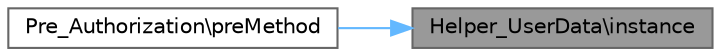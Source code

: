 digraph "Helper_UserData\instance"
{
 // LATEX_PDF_SIZE
  bgcolor="transparent";
  edge [fontname=Helvetica,fontsize=10,labelfontname=Helvetica,labelfontsize=10];
  node [fontname=Helvetica,fontsize=10,shape=box,height=0.2,width=0.4];
  rankdir="RL";
  Node1 [id="Node000001",label="Helper_UserData\\instance",height=0.2,width=0.4,color="gray40", fillcolor="grey60", style="filled", fontcolor="black",tooltip="Returns the singleton instance of the class."];
  Node1 -> Node2 [id="edge1_Node000001_Node000002",dir="back",color="steelblue1",style="solid",tooltip=" "];
  Node2 [id="Node000002",label="Pre_Authorization\\preMethod",height=0.2,width=0.4,color="grey40", fillcolor="white", style="filled",URL="$class_pre___authorization.html#a76bab6a36a40f77fe3199b9bebb91511",tooltip="Main entry point for the authorization process."];
}

